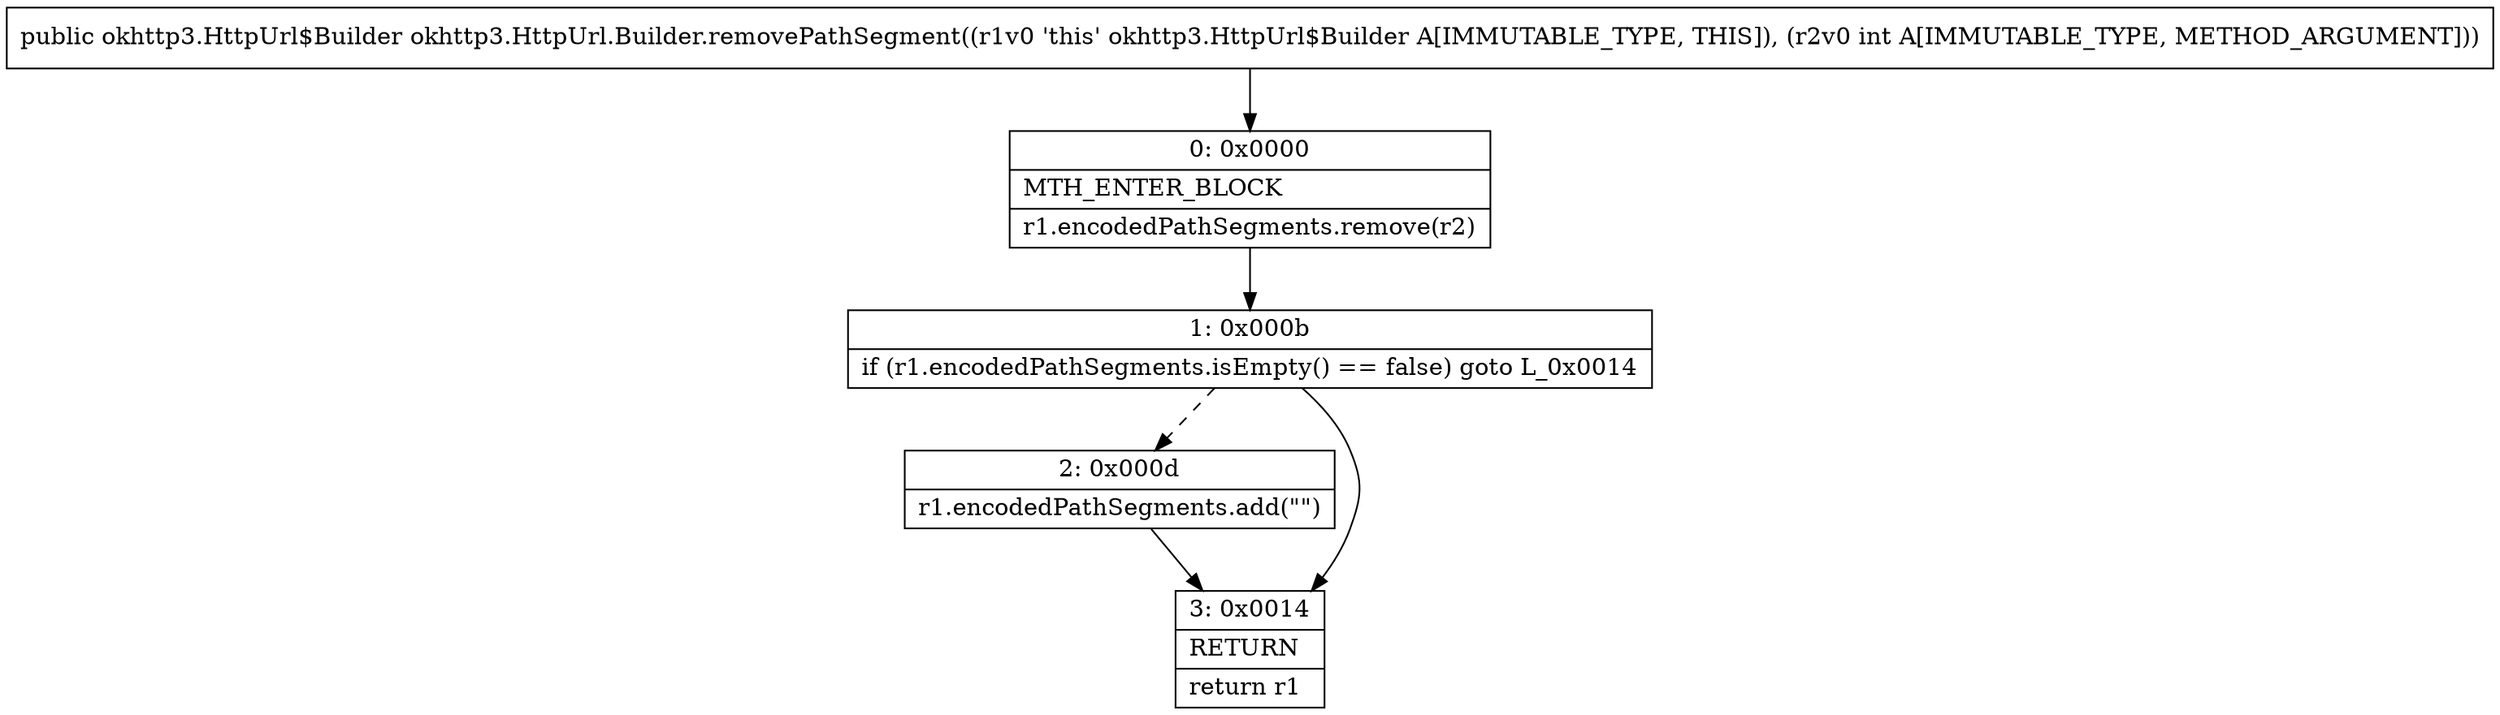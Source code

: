 digraph "CFG forokhttp3.HttpUrl.Builder.removePathSegment(I)Lokhttp3\/HttpUrl$Builder;" {
Node_0 [shape=record,label="{0\:\ 0x0000|MTH_ENTER_BLOCK\l|r1.encodedPathSegments.remove(r2)\l}"];
Node_1 [shape=record,label="{1\:\ 0x000b|if (r1.encodedPathSegments.isEmpty() == false) goto L_0x0014\l}"];
Node_2 [shape=record,label="{2\:\ 0x000d|r1.encodedPathSegments.add(\"\")\l}"];
Node_3 [shape=record,label="{3\:\ 0x0014|RETURN\l|return r1\l}"];
MethodNode[shape=record,label="{public okhttp3.HttpUrl$Builder okhttp3.HttpUrl.Builder.removePathSegment((r1v0 'this' okhttp3.HttpUrl$Builder A[IMMUTABLE_TYPE, THIS]), (r2v0 int A[IMMUTABLE_TYPE, METHOD_ARGUMENT])) }"];
MethodNode -> Node_0;
Node_0 -> Node_1;
Node_1 -> Node_2[style=dashed];
Node_1 -> Node_3;
Node_2 -> Node_3;
}

